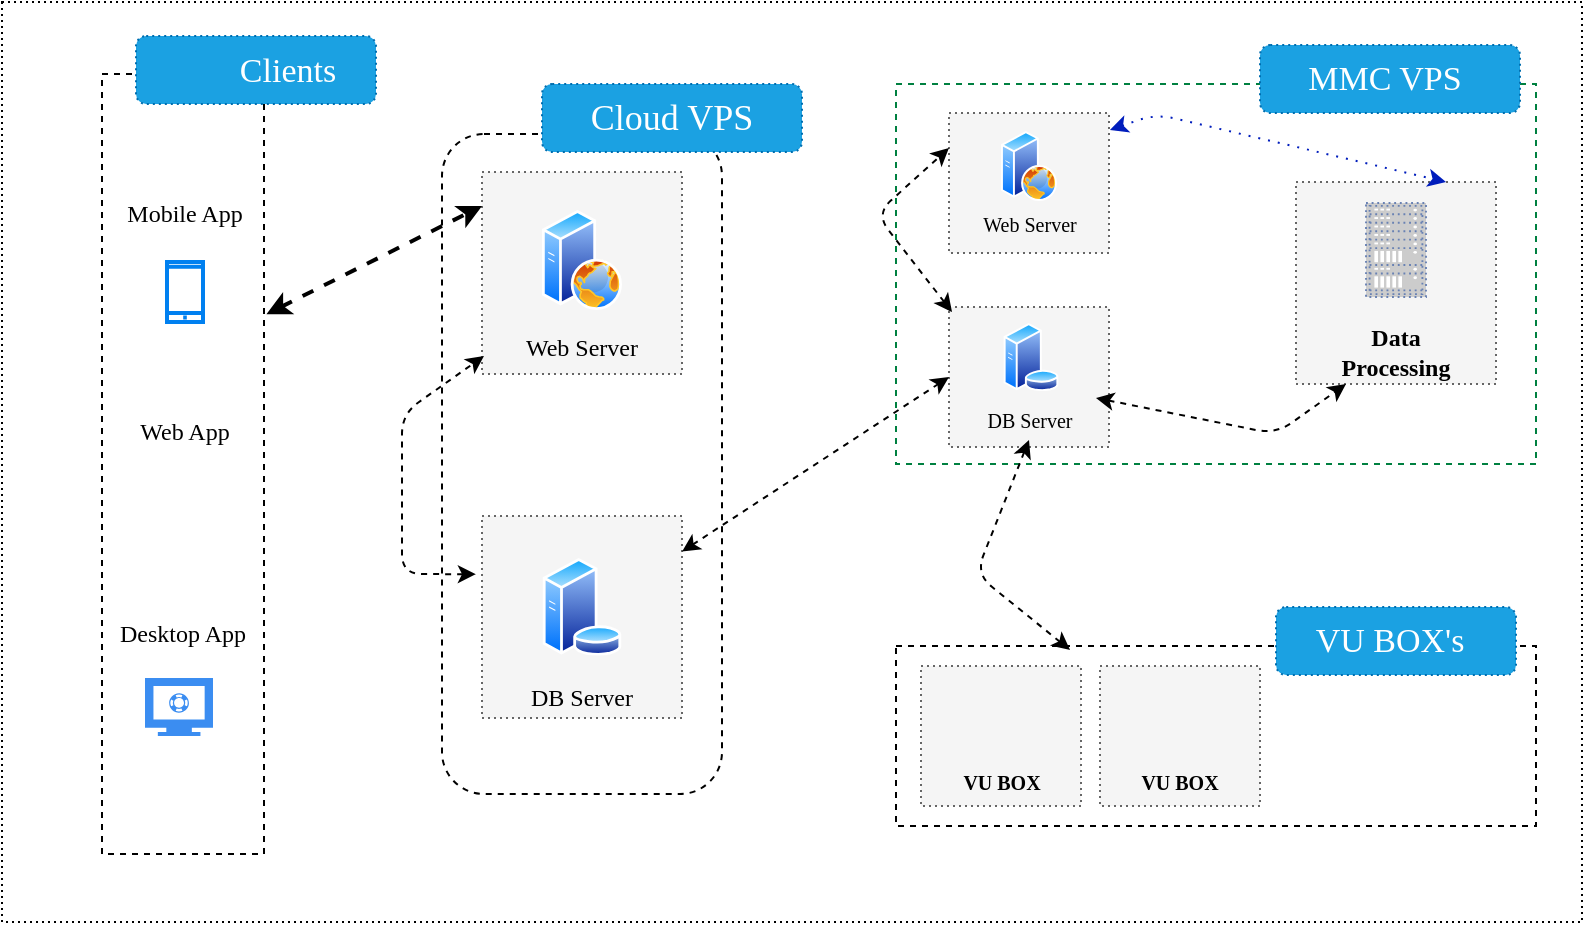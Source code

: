 <mxfile version="11.3.1" type="github" pages="1"><diagram id="GT2_trCZB3BMiOtQw5Px" name="Page-1"><mxGraphModel dx="854" dy="436" grid="1" gridSize="10" guides="1" tooltips="1" connect="1" arrows="1" fold="1" page="1" pageScale="1" pageWidth="850" pageHeight="1100" background="#FFFFFF" math="0" shadow="0"><root><mxCell id="0"/><mxCell id="1" parent="0"/><mxCell id="38mPZV4ggz-tXWU9kIw3-92" value="" style="rounded=0;whiteSpace=wrap;html=1;dashed=1;dashPattern=1 2;fontFamily=Lucida Console;fontSize=18;" parent="1" vertex="1"><mxGeometry x="10" y="10" width="790" height="460" as="geometry"/></mxCell><mxCell id="38mPZV4ggz-tXWU9kIw3-3" value="" style="rounded=0;whiteSpace=wrap;html=1;dashed=1;" parent="1" vertex="1"><mxGeometry x="60" y="46" width="81" height="390" as="geometry"/></mxCell><mxCell id="38mPZV4ggz-tXWU9kIw3-5" value="Mobile App" style="text;html=1;strokeColor=none;fillColor=none;align=center;verticalAlign=middle;whiteSpace=wrap;rounded=0;dashed=1;fontFamily=Lucida Console;" parent="1" vertex="1"><mxGeometry x="69" y="106" width="65" height="20" as="geometry"/></mxCell><mxCell id="38mPZV4ggz-tXWU9kIw3-6" value="" style="html=1;verticalLabelPosition=bottom;align=center;labelBackgroundColor=#ffffff;verticalAlign=top;strokeWidth=2;strokeColor=#0080F0;fillColor=#ffffff;shadow=0;dashed=0;shape=mxgraph.ios7.icons.smartphone;" parent="1" vertex="1"><mxGeometry x="92.5" y="140" width="18" height="30" as="geometry"/></mxCell><mxCell id="38mPZV4ggz-tXWU9kIw3-11" value="Web App" style="text;html=1;strokeColor=none;fillColor=none;align=center;verticalAlign=middle;whiteSpace=wrap;rounded=0;dashed=1;fontFamily=Lucida Console;" parent="1" vertex="1"><mxGeometry x="69" y="214" width="65" height="21" as="geometry"/></mxCell><mxCell id="38mPZV4ggz-tXWU9kIw3-20" value="Desktop App" style="text;html=1;strokeColor=none;fillColor=none;align=center;verticalAlign=middle;whiteSpace=wrap;rounded=0;dashed=1;fontFamily=Lucida Console;" parent="1" vertex="1"><mxGeometry x="68" y="316" width="65" height="20" as="geometry"/></mxCell><mxCell id="38mPZV4ggz-tXWU9kIw3-24" value="" style="rounded=1;whiteSpace=wrap;html=1;dashed=1;fontFamily=Lucida Console;" parent="1" vertex="1"><mxGeometry x="230" y="76" width="140" height="330" as="geometry"/></mxCell><mxCell id="38mPZV4ggz-tXWU9kIw3-25" value="" style="rounded=0;whiteSpace=wrap;html=1;fontFamily=Lucida Console;fillColor=#f5f5f5;strokeColor=#666666;fontColor=#333333;dashed=1;dashPattern=1 2;" parent="1" vertex="1"><mxGeometry x="250" y="95" width="100" height="101" as="geometry"/></mxCell><mxCell id="38mPZV4ggz-tXWU9kIw3-26" value="Web Server" style="text;html=1;strokeColor=none;fillColor=none;align=center;verticalAlign=middle;whiteSpace=wrap;rounded=0;fontFamily=Lucida Console;dashed=1;dashPattern=1 1;" parent="1" vertex="1"><mxGeometry x="260" y="173" width="80" height="20" as="geometry"/></mxCell><mxCell id="38mPZV4ggz-tXWU9kIw3-27" value="" style="aspect=fixed;perimeter=ellipsePerimeter;html=1;align=center;shadow=0;dashed=0;spacingTop=3;image;image=img/lib/active_directory/web_server.svg;fontFamily=Lucida Console;" parent="1" vertex="1"><mxGeometry x="280" y="114" width="40" height="50" as="geometry"/></mxCell><mxCell id="38mPZV4ggz-tXWU9kIw3-28" value="" style="rounded=0;whiteSpace=wrap;html=1;fontFamily=Lucida Console;fillColor=#f5f5f5;strokeColor=#666666;fontColor=#333333;dashed=1;dashPattern=1 2;" parent="1" vertex="1"><mxGeometry x="250" y="267" width="100" height="101" as="geometry"/></mxCell><mxCell id="38mPZV4ggz-tXWU9kIw3-29" value="DB Server" style="text;html=1;strokeColor=none;fillColor=none;align=center;verticalAlign=middle;whiteSpace=wrap;rounded=0;fontFamily=Lucida Console;" parent="1" vertex="1"><mxGeometry x="260" y="348" width="80" height="20" as="geometry"/></mxCell><mxCell id="38mPZV4ggz-tXWU9kIw3-30" value="" style="aspect=fixed;perimeter=ellipsePerimeter;html=1;align=center;shadow=0;dashed=0;spacingTop=3;image;image=img/lib/active_directory/database_server.svg;fontFamily=Lucida Console;" parent="1" vertex="1"><mxGeometry x="280" y="288" width="40" height="48.78" as="geometry"/></mxCell><mxCell id="38mPZV4ggz-tXWU9kIw3-32" value="" style="endArrow=classic;startArrow=classic;html=1;fontFamily=Lucida Console;dashed=1;exitX=1.015;exitY=0.308;exitDx=0;exitDy=0;exitPerimeter=0;fillColor=#a20025;strokeColor=#000000;jumpSize=13;strokeWidth=2;entryX=0;entryY=0.168;entryDx=0;entryDy=0;entryPerimeter=0;" parent="1" source="38mPZV4ggz-tXWU9kIw3-3" target="38mPZV4ggz-tXWU9kIw3-25" edge="1"><mxGeometry width="50" height="50" relative="1" as="geometry"><mxPoint x="200" y="196" as="sourcePoint"/><mxPoint x="250" y="146" as="targetPoint"/></mxGeometry></mxCell><mxCell id="38mPZV4ggz-tXWU9kIw3-34" value="" style="shape=image;html=1;verticalAlign=top;verticalLabelPosition=bottom;labelBackgroundColor=#ffffff;imageAspect=0;aspect=fixed;image=https://cdn0.iconfinder.com/data/icons/internet-line/512/Internet_Line-19-128.png;fontFamily=Lucida Console;" parent="1" vertex="1"><mxGeometry x="81.5" y="235.5" width="38" height="38" as="geometry"/></mxCell><mxCell id="38mPZV4ggz-tXWU9kIw3-38" value="" style="html=1;aspect=fixed;strokeColor=none;shadow=0;align=center;verticalAlign=top;fillColor=#3B8DF1;shape=mxgraph.gcp2.monitor;fontFamily=Lucida Console;" parent="1" vertex="1"><mxGeometry x="81.5" y="348" width="34" height="29" as="geometry"/></mxCell><mxCell id="38mPZV4ggz-tXWU9kIw3-39" value="" style="endArrow=classic;startArrow=classic;html=1;dashed=1;strokeColor=#000000;strokeWidth=1;fontFamily=Lucida Console;entryX=0.01;entryY=0.911;entryDx=0;entryDy=0;entryPerimeter=0;exitX=0.121;exitY=0.667;exitDx=0;exitDy=0;exitPerimeter=0;" parent="1" source="38mPZV4ggz-tXWU9kIw3-24" target="38mPZV4ggz-tXWU9kIw3-25" edge="1"><mxGeometry width="50" height="50" relative="1" as="geometry"><mxPoint x="180" y="276" as="sourcePoint"/><mxPoint x="230" y="226" as="targetPoint"/><Array as="points"><mxPoint x="210" y="296"/><mxPoint x="210" y="216"/></Array></mxGeometry></mxCell><mxCell id="38mPZV4ggz-tXWU9kIw3-41" value="" style="rounded=0;whiteSpace=wrap;html=1;fontFamily=Lucida Console;dashed=1;strokeColor=#008040;" parent="1" vertex="1"><mxGeometry x="457" y="51" width="320" height="190" as="geometry"/></mxCell><mxCell id="38mPZV4ggz-tXWU9kIw3-42" value="" style="rounded=0;whiteSpace=wrap;html=1;fontFamily=Lucida Console;fillColor=#f5f5f5;strokeColor=#666666;fontColor=#333333;dashed=1;dashPattern=1 2;" parent="1" vertex="1"><mxGeometry x="483.5" y="65.5" width="80" height="70" as="geometry"/></mxCell><mxCell id="38mPZV4ggz-tXWU9kIw3-45" value="" style="aspect=fixed;perimeter=ellipsePerimeter;html=1;align=center;shadow=0;dashed=0;spacingTop=3;image;image=img/lib/active_directory/web_server.svg;fontFamily=Lucida Console;" parent="1" vertex="1"><mxGeometry x="509.5" y="74.5" width="28" height="35" as="geometry"/></mxCell><mxCell id="38mPZV4ggz-tXWU9kIw3-47" value="Web Server" style="text;html=1;strokeColor=none;fillColor=none;align=center;verticalAlign=middle;whiteSpace=wrap;rounded=0;fontFamily=Lucida Console;dashed=1;dashPattern=1 1;fontSize=10;fontStyle=0" parent="1" vertex="1"><mxGeometry x="483.5" y="110.5" width="80" height="20" as="geometry"/></mxCell><mxCell id="38mPZV4ggz-tXWU9kIw3-48" value="" style="rounded=0;whiteSpace=wrap;html=1;fontFamily=Lucida Console;fillColor=#f5f5f5;strokeColor=#666666;fontColor=#333333;dashed=1;dashPattern=1 2;" parent="1" vertex="1"><mxGeometry x="483.5" y="162.5" width="80" height="70" as="geometry"/></mxCell><mxCell id="38mPZV4ggz-tXWU9kIw3-49" value="" style="perimeter=ellipsePerimeter;html=1;align=center;shadow=0;dashed=0;spacingTop=3;image;image=img/lib/active_directory/database_server.svg;fontFamily=Lucida Console;" parent="1" vertex="1"><mxGeometry x="509.5" y="170.5" width="30" height="34" as="geometry"/></mxCell><mxCell id="38mPZV4ggz-tXWU9kIw3-50" value="DB Server" style="text;html=1;strokeColor=none;fillColor=none;align=center;verticalAlign=middle;whiteSpace=wrap;rounded=0;fontFamily=Lucida Console;dashed=1;dashPattern=1 1;fontSize=10;fontStyle=0" parent="1" vertex="1"><mxGeometry x="483.5" y="209" width="80" height="20" as="geometry"/></mxCell><mxCell id="38mPZV4ggz-tXWU9kIw3-51" value="" style="rounded=0;whiteSpace=wrap;html=1;fontFamily=Lucida Console;fillColor=#f5f5f5;strokeColor=#666666;fontColor=#333333;dashed=1;dashPattern=1 2;" parent="1" vertex="1"><mxGeometry x="657" y="100" width="100" height="101" as="geometry"/></mxCell><mxCell id="38mPZV4ggz-tXWU9kIw3-52" value="Data Processing" style="text;html=1;strokeColor=none;fillColor=none;align=center;verticalAlign=middle;whiteSpace=wrap;rounded=0;fontFamily=Lucida Console;dashed=1;dashPattern=1 1;fontStyle=1" parent="1" vertex="1"><mxGeometry x="667" y="174.5" width="80" height="20" as="geometry"/></mxCell><mxCell id="38mPZV4ggz-tXWU9kIw3-53" value="" style="fontColor=#0066CC;verticalAlign=top;verticalLabelPosition=bottom;labelPosition=center;align=center;html=1;outlineConnect=0;fillColor=#CCCCCC;strokeColor=#6881B3;gradientColor=none;gradientDirection=north;strokeWidth=2;shape=mxgraph.networks.rack;rounded=1;dashed=1;dashPattern=1 2;" parent="1" vertex="1"><mxGeometry x="692" y="110.5" width="30" height="47" as="geometry"/></mxCell><mxCell id="38mPZV4ggz-tXWU9kIw3-57" value="" style="shape=image;html=1;verticalAlign=top;verticalLabelPosition=bottom;labelBackgroundColor=#ffffff;imageAspect=0;aspect=fixed;image=https://cdn0.iconfinder.com/data/icons/computer-and-hardware-free/32/Computer__Computer_Hardware_CPU_Processor_Technology-128.png;rounded=1;dashed=1;dashPattern=1 2;strokeColor=#008040;fontFamily=Lucida Console;fontSize=10;" parent="1" vertex="1"><mxGeometry x="710" y="138.5" width="24" height="24" as="geometry"/></mxCell><mxCell id="38mPZV4ggz-tXWU9kIw3-58" value="" style="rounded=0;whiteSpace=wrap;html=1;fontFamily=Lucida Console;dashed=1;" parent="1" vertex="1"><mxGeometry x="457" y="332" width="320" height="90" as="geometry"/></mxCell><mxCell id="38mPZV4ggz-tXWU9kIw3-59" value="" style="rounded=0;whiteSpace=wrap;html=1;fontFamily=Lucida Console;fillColor=#f5f5f5;strokeColor=#666666;fontColor=#333333;dashed=1;dashPattern=1 2;" parent="1" vertex="1"><mxGeometry x="469.5" y="342" width="80" height="70" as="geometry"/></mxCell><mxCell id="38mPZV4ggz-tXWU9kIw3-60" value="VU BOX" style="text;html=1;strokeColor=none;fillColor=none;align=center;verticalAlign=middle;whiteSpace=wrap;rounded=0;fontFamily=Lucida Console;dashed=1;dashPattern=1 1;fontSize=10;fontStyle=1" parent="1" vertex="1"><mxGeometry x="469.5" y="390" width="80" height="20" as="geometry"/></mxCell><mxCell id="38mPZV4ggz-tXWU9kIw3-61" value="" style="shape=image;html=1;verticalAlign=top;verticalLabelPosition=bottom;labelBackgroundColor=#ffffff;imageAspect=0;aspect=fixed;image=https://cdn4.iconfinder.com/data/icons/desktop-app-free/32/Desktop_Desktop_App_CPU_PC_Technology-128.png;rounded=1;dashed=1;dashPattern=1 2;strokeColor=#CC0066;fillColor=none;fontFamily=Lucida Console;fontSize=10;" parent="1" vertex="1"><mxGeometry x="495.5" y="352" width="31" height="31" as="geometry"/></mxCell><mxCell id="38mPZV4ggz-tXWU9kIw3-63" value="" style="rounded=0;whiteSpace=wrap;html=1;fontFamily=Lucida Console;fillColor=#f5f5f5;strokeColor=#666666;fontColor=#333333;dashed=1;dashPattern=1 2;" parent="1" vertex="1"><mxGeometry x="559" y="342" width="80" height="70" as="geometry"/></mxCell><mxCell id="38mPZV4ggz-tXWU9kIw3-64" value="VU BOX" style="text;html=1;strokeColor=none;fillColor=none;align=center;verticalAlign=middle;whiteSpace=wrap;rounded=0;fontFamily=Lucida Console;dashed=1;dashPattern=1 1;fontSize=10;fontStyle=1" parent="1" vertex="1"><mxGeometry x="559" y="390" width="80" height="20" as="geometry"/></mxCell><mxCell id="38mPZV4ggz-tXWU9kIw3-65" value="" style="shape=image;html=1;verticalAlign=top;verticalLabelPosition=bottom;labelBackgroundColor=#ffffff;imageAspect=0;aspect=fixed;image=https://cdn4.iconfinder.com/data/icons/desktop-app-free/32/Desktop_Desktop_App_CPU_PC_Technology-128.png;rounded=1;dashed=1;dashPattern=1 2;strokeColor=#CC0066;fillColor=none;fontFamily=Lucida Console;fontSize=10;" parent="1" vertex="1"><mxGeometry x="585" y="352" width="31" height="31" as="geometry"/></mxCell><mxCell id="38mPZV4ggz-tXWU9kIw3-73" value="" style="endArrow=classic;startArrow=classic;html=1;dashed=1;strokeColor=#000000;strokeWidth=1;fontFamily=Lucida Console;exitX=0.272;exitY=0.022;exitDx=0;exitDy=0;exitPerimeter=0;entryX=0.5;entryY=1;entryDx=0;entryDy=0;" parent="1" source="38mPZV4ggz-tXWU9kIw3-58" target="38mPZV4ggz-tXWU9kIw3-50" edge="1"><mxGeometry width="50" height="50" relative="1" as="geometry"><mxPoint x="537" y="326" as="sourcePoint"/><mxPoint x="517" y="246" as="targetPoint"/><Array as="points"><mxPoint x="497" y="296"/></Array></mxGeometry></mxCell><mxCell id="38mPZV4ggz-tXWU9kIw3-74" value="" style="endArrow=classic;startArrow=classic;html=1;dashed=1;strokeColor=#000000;strokeWidth=1;fontFamily=Lucida Console;entryX=0.25;entryY=1;entryDx=0;entryDy=0;" parent="1" target="38mPZV4ggz-tXWU9kIw3-51" edge="1"><mxGeometry width="50" height="50" relative="1" as="geometry"><mxPoint x="557" y="208" as="sourcePoint"/><mxPoint x="698.5" y="211" as="targetPoint"/><Array as="points"><mxPoint x="647" y="226"/></Array></mxGeometry></mxCell><mxCell id="38mPZV4ggz-tXWU9kIw3-79" value="" style="endArrow=classic;startArrow=classic;html=1;dashed=1;strokeColor=#000000;strokeWidth=1;fontFamily=Lucida Console;fontSize=10;entryX=0;entryY=0.5;entryDx=0;entryDy=0;" parent="1" source="38mPZV4ggz-tXWU9kIw3-28" target="38mPZV4ggz-tXWU9kIw3-48" edge="1"><mxGeometry width="50" height="50" relative="1" as="geometry"><mxPoint x="470" y="216" as="sourcePoint"/><mxPoint x="520" y="166" as="targetPoint"/></mxGeometry></mxCell><mxCell id="38mPZV4ggz-tXWU9kIw3-81" value="" style="endArrow=classic;startArrow=classic;html=1;dashed=1;strokeWidth=1;fontFamily=Lucida Console;fontSize=10;exitX=1.006;exitY=0.121;exitDx=0;exitDy=0;exitPerimeter=0;entryX=0.75;entryY=0;entryDx=0;entryDy=0;fillColor=#0050ef;strokeColor=#001DBC;dashPattern=1 4;" parent="1" source="38mPZV4ggz-tXWU9kIw3-42" target="38mPZV4ggz-tXWU9kIw3-51" edge="1"><mxGeometry width="50" height="50" relative="1" as="geometry"><mxPoint x="577" y="116" as="sourcePoint"/><mxPoint x="627" y="66" as="targetPoint"/><Array as="points"><mxPoint x="587" y="66"/></Array></mxGeometry></mxCell><mxCell id="38mPZV4ggz-tXWU9kIw3-83" value="" style="endArrow=classic;startArrow=classic;html=1;dashed=1;strokeColor=#000000;strokeWidth=1;fontFamily=Lucida Console;entryX=0;entryY=0.25;entryDx=0;entryDy=0;exitX=0.019;exitY=0.036;exitDx=0;exitDy=0;exitPerimeter=0;" parent="1" source="38mPZV4ggz-tXWU9kIw3-48" target="38mPZV4ggz-tXWU9kIw3-42" edge="1"><mxGeometry width="50" height="50" relative="1" as="geometry"><mxPoint x="456.94" y="219.11" as="sourcePoint"/><mxPoint x="457" y="81.024" as="targetPoint"/><Array as="points"><mxPoint x="447" y="116"/></Array></mxGeometry></mxCell><mxCell id="38mPZV4ggz-tXWU9kIw3-84" value="" style="rounded=1;whiteSpace=wrap;html=1;dashed=1;dashPattern=1 2;strokeColor=#006EAF;fillColor=#1ba1e2;fontFamily=Lucida Console;fontSize=10;fontColor=#ffffff;" parent="1" vertex="1"><mxGeometry x="77" y="27" width="120" height="34" as="geometry"/></mxCell><mxCell id="38mPZV4ggz-tXWU9kIw3-85" value="Clients" style="text;html=1;strokeColor=none;fillColor=none;align=center;verticalAlign=middle;whiteSpace=wrap;rounded=0;dashed=1;dashPattern=1 2;fontFamily=Lucida Console;fontSize=17;fontColor=#FFFFFF;" parent="1" vertex="1"><mxGeometry x="132.5" y="35" width="40" height="20" as="geometry"/></mxCell><mxCell id="38mPZV4ggz-tXWU9kIw3-86" value="" style="rounded=1;whiteSpace=wrap;html=1;dashed=1;dashPattern=1 2;strokeColor=#006EAF;fillColor=#1ba1e2;fontFamily=Lucida Console;fontSize=10;fontColor=#ffffff;" parent="1" vertex="1"><mxGeometry x="280" y="51" width="130" height="34" as="geometry"/></mxCell><mxCell id="38mPZV4ggz-tXWU9kIw3-87" value="&lt;font style=&quot;font-size: 18px;&quot;&gt;Cloud VPS&lt;/font&gt;" style="text;html=1;strokeColor=none;fillColor=none;align=center;verticalAlign=middle;whiteSpace=wrap;rounded=0;dashed=1;dashPattern=1 2;fontFamily=Lucida Console;fontSize=18;fontColor=#FFFFFF;" parent="1" vertex="1"><mxGeometry x="295" y="58" width="100" height="20" as="geometry"/></mxCell><mxCell id="38mPZV4ggz-tXWU9kIw3-88" value="" style="rounded=1;whiteSpace=wrap;html=1;dashed=1;dashPattern=1 2;strokeColor=#006EAF;fillColor=#1ba1e2;fontFamily=Lucida Console;fontSize=10;fontColor=#ffffff;" parent="1" vertex="1"><mxGeometry x="647" y="312.5" width="120" height="34" as="geometry"/></mxCell><mxCell id="38mPZV4ggz-tXWU9kIw3-89" value="VU BOX's" style="text;html=1;strokeColor=none;fillColor=none;align=center;verticalAlign=middle;whiteSpace=wrap;rounded=0;dashed=1;dashPattern=1 2;fontFamily=Lucida Console;fontSize=17;fontColor=#FFFFFF;" parent="1" vertex="1"><mxGeometry x="659" y="319.5" width="90" height="20" as="geometry"/></mxCell><mxCell id="38mPZV4ggz-tXWU9kIw3-90" value="" style="rounded=1;whiteSpace=wrap;html=1;dashed=1;dashPattern=1 2;strokeColor=#006EAF;fillColor=#1ba1e2;fontFamily=Lucida Console;fontSize=10;fontColor=#ffffff;" parent="1" vertex="1"><mxGeometry x="639" y="31.5" width="130" height="34" as="geometry"/></mxCell><mxCell id="38mPZV4ggz-tXWU9kIw3-91" value="MMC VPS" style="text;html=1;strokeColor=none;fillColor=none;align=center;verticalAlign=middle;whiteSpace=wrap;rounded=0;dashed=1;dashPattern=1 2;fontFamily=Lucida Console;fontSize=17;fontColor=#FFFFFF;" parent="1" vertex="1"><mxGeometry x="647" y="39" width="109" height="20" as="geometry"/></mxCell></root></mxGraphModel></diagram></mxfile>